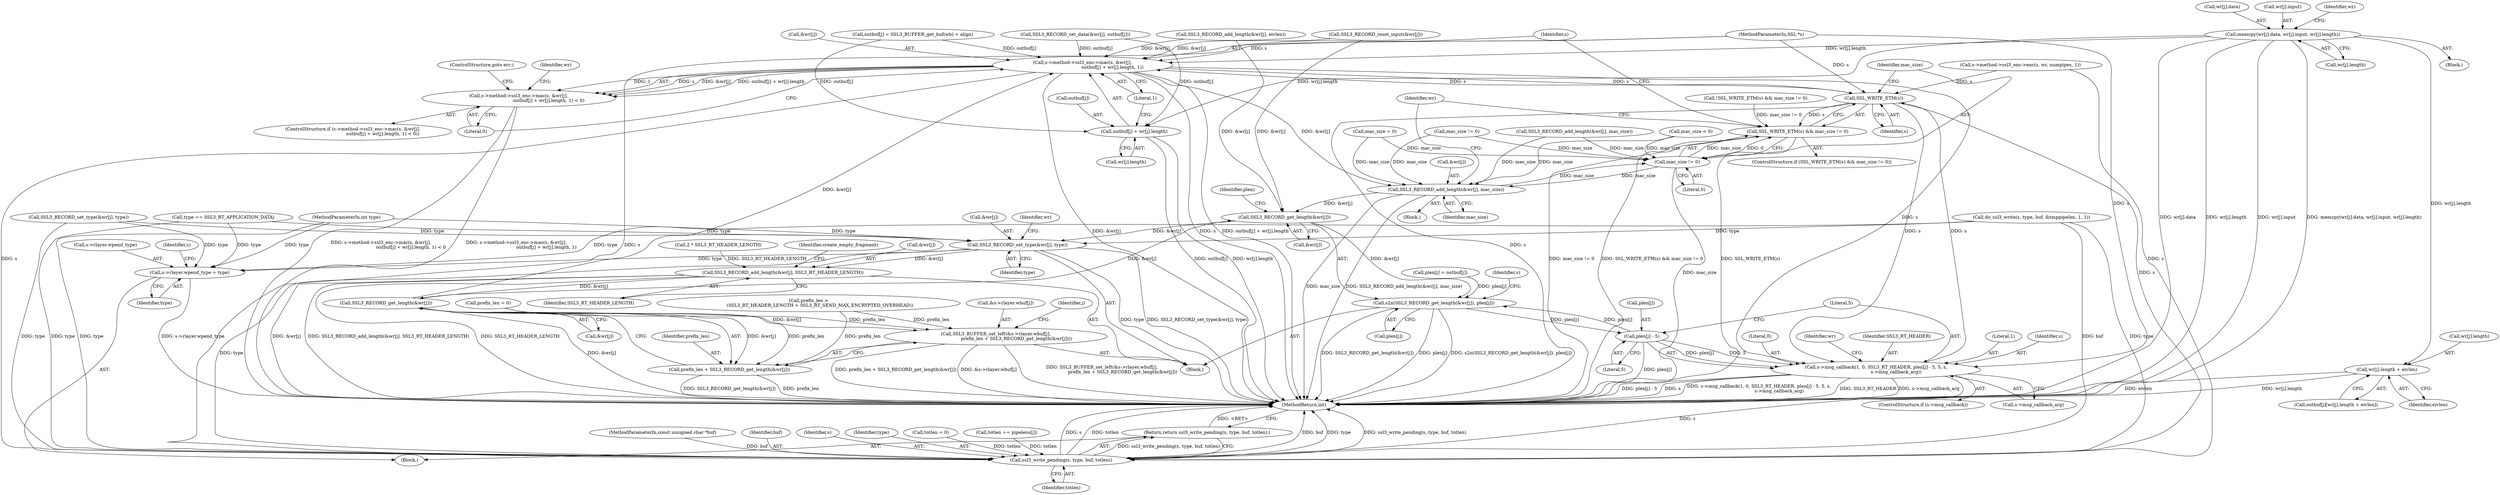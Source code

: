 digraph "0_openssl_4ad93618d26a3ea23d36ad5498ff4f59eff3a4d2@API" {
"1000666" [label="(Call,memcpy(wr[j].data, wr[j].input, wr[j].length))"];
"1000709" [label="(Call,wr[j].length + eivlen)"];
"1000776" [label="(Call,s->method->ssl3_enc->mac(s, &wr[j],\n                                          outbuf[j] + wr[j].length, 1))"];
"1000768" [label="(Call,SSL_WRITE_ETM(s))"];
"1000767" [label="(Call,SSL_WRITE_ETM(s) && mac_size != 0)"];
"1000813" [label="(Call,s->msg_callback(1, 0, SSL3_RT_HEADER, plen[j] - 5, 5, s,\n                            s->msg_callback_arg))"];
"1000899" [label="(Call,ssl3_write_pending(s, type, buf, totlen))"];
"1000898" [label="(Return,return ssl3_write_pending(s, type, buf, totlen);)"];
"1000775" [label="(Call,s->method->ssl3_enc->mac(s, &wr[j],\n                                          outbuf[j] + wr[j].length, 1) < 0)"];
"1000794" [label="(Call,SSL3_RECORD_add_length(&wr[j], mac_size))"];
"1000770" [label="(Call,mac_size != 0)"];
"1000801" [label="(Call,SSL3_RECORD_get_length(&wr[j]))"];
"1000800" [label="(Call,s2n(SSL3_RECORD_get_length(&wr[j]), plen[j]))"];
"1000817" [label="(Call,plen[j] - 5)"];
"1000827" [label="(Call,SSL3_RECORD_set_type(&wr[j], type))"];
"1000833" [label="(Call,SSL3_RECORD_add_length(&wr[j], SSL3_RT_HEADER_LENGTH))"];
"1000865" [label="(Call,SSL3_RECORD_get_length(&wr[j]))"];
"1000854" [label="(Call,SSL3_BUFFER_set_left(&s->rlayer.wbuf[j],\n                             prefix_len + SSL3_RECORD_get_length(&wr[j])))"];
"1000863" [label="(Call,prefix_len + SSL3_RECORD_get_length(&wr[j]))"];
"1000884" [label="(Call,s->rlayer.wpend_type = type)"];
"1000782" [label="(Call,outbuf[j] + wr[j].length)"];
"1000791" [label="(Literal,1)"];
"1000765" [label="(Block,)"];
"1000834" [label="(Call,&wr[j])"];
"1000794" [label="(Call,SSL3_RECORD_add_length(&wr[j], mac_size))"];
"1000884" [label="(Call,s->rlayer.wpend_type = type)"];
"1000767" [label="(Call,SSL_WRITE_ETM(s) && mac_size != 0)"];
"1000667" [label="(Call,wr[j].data)"];
"1000813" [label="(Call,s->msg_callback(1, 0, SSL3_RT_HEADER, plen[j] - 5, 5, s,\n                            s->msg_callback_arg))"];
"1000793" [label="(ControlStructure,goto err;)"];
"1000782" [label="(Call,outbuf[j] + wr[j].length)"];
"1000836" [label="(Identifier,wr)"];
"1000770" [label="(Call,mac_size != 0)"];
"1000705" [label="(Call,outbuf[j][wr[j].length + eivlen])"];
"1000131" [label="(MethodParameterIn,const unsigned char *buf)"];
"1000807" [label="(Identifier,plen)"];
"1000801" [label="(Call,SSL3_RECORD_get_length(&wr[j]))"];
"1000908" [label="(MethodReturn,int)"];
"1000273" [label="(Call,mac_size < 0)"];
"1000811" [label="(Identifier,s)"];
"1000800" [label="(Call,s2n(SSL3_RECORD_get_length(&wr[j]), plen[j]))"];
"1000741" [label="(Call,SSL3_RECORD_add_length(&wr[j], eivlen))"];
"1000865" [label="(Call,SSL3_RECORD_get_length(&wr[j]))"];
"1000733" [label="(Call,SSL3_RECORD_reset_input(&wr[j]))"];
"1000783" [label="(Call,outbuf[j])"];
"1000773" [label="(Block,)"];
"1000832" [label="(Identifier,type)"];
"1000815" [label="(Literal,0)"];
"1000902" [label="(Identifier,buf)"];
"1000768" [label="(Call,SSL_WRITE_ETM(s))"];
"1000775" [label="(Call,s->method->ssl3_enc->mac(s, &wr[j],\n                                          outbuf[j] + wr[j].length, 1) < 0)"];
"1000903" [label="(Identifier,totlen)"];
"1000838" [label="(Identifier,SSL3_RT_HEADER_LENGTH)"];
"1000823" [label="(Identifier,s)"];
"1000806" [label="(Call,plen[j])"];
"1000776" [label="(Call,s->method->ssl3_enc->mac(s, &wr[j],\n                                          outbuf[j] + wr[j].length, 1))"];
"1000900" [label="(Identifier,s)"];
"1000854" [label="(Call,SSL3_BUFFER_set_left(&s->rlayer.wbuf[j],\n                             prefix_len + SSL3_RECORD_get_length(&wr[j])))"];
"1000894" [label="(Identifier,s)"];
"1000802" [label="(Call,&wr[j])"];
"1000827" [label="(Call,SSL3_RECORD_set_type(&wr[j], type))"];
"1000146" [label="(Call,prefix_len = 0)"];
"1000359" [label="(Call,2 * SSL3_RT_HEADER_LENGTH)"];
"1000786" [label="(Call,wr[j].length)"];
"1000863" [label="(Call,prefix_len + SSL3_RECORD_get_length(&wr[j]))"];
"1000821" [label="(Literal,5)"];
"1000692" [label="(Call,mac_size != 0)"];
"1000774" [label="(ControlStructure,if (s->method->ssl3_enc->mac(s, &wr[j],\n                                          outbuf[j] + wr[j].length, 1) < 0))"];
"1000710" [label="(Call,wr[j].length)"];
"1000130" [label="(MethodParameterIn,int type)"];
"1000901" [label="(Identifier,type)"];
"1000129" [label="(MethodParameterIn,SSL *s)"];
"1000709" [label="(Call,wr[j].length + eivlen)"];
"1000688" [label="(Call,!SSL_WRITE_ETM(s) && mac_size != 0)"];
"1000677" [label="(Call,wr[j].length)"];
"1000824" [label="(Call,s->msg_callback_arg)"];
"1000898" [label="(Return,return ssl3_write_pending(s, type, buf, totlen);)"];
"1000797" [label="(Identifier,wr)"];
"1000818" [label="(Call,plen[j])"];
"1000809" [label="(ControlStructure,if (s->msg_callback))"];
"1000666" [label="(Call,memcpy(wr[j].data, wr[j].input, wr[j].length))"];
"1000298" [label="(Call,type == SSL3_RT_APPLICATION_DATA)"];
"1000322" [label="(Call,prefix_len >\n                (SSL3_RT_HEADER_LENGTH + SSL3_RT_SEND_MAX_ENCRYPTED_OVERHEAD))"];
"1000518" [label="(Call,totlen = 0)"];
"1000830" [label="(Identifier,wr)"];
"1000855" [label="(Call,&s->rlayer.wbuf[j])"];
"1000816" [label="(Identifier,SSL3_RT_HEADER)"];
"1000719" [label="(Call,SSL3_RECORD_add_length(&wr[j], mac_size))"];
"1000864" [label="(Identifier,prefix_len)"];
"1000890" [label="(Identifier,type)"];
"1000777" [label="(Identifier,s)"];
"1000639" [label="(Call,totlen += pipelens[j])"];
"1000665" [label="(Block,)"];
"1000715" [label="(Identifier,eivlen)"];
"1000833" [label="(Call,SSL3_RECORD_add_length(&wr[j], SSL3_RT_HEADER_LENGTH))"];
"1000672" [label="(Call,wr[j].input)"];
"1000828" [label="(Call,&wr[j])"];
"1000769" [label="(Identifier,s)"];
"1000135" [label="(Block,)"];
"1000817" [label="(Call,plen[j] - 5)"];
"1000866" [label="(Call,&wr[j])"];
"1000822" [label="(Literal,5)"];
"1000450" [label="(Call,outbuf[j] = SSL3_BUFFER_get_buf(wb) + align)"];
"1000814" [label="(Literal,1)"];
"1000261" [label="(Call,mac_size = 0)"];
"1000772" [label="(Literal,0)"];
"1000749" [label="(Call,s->method->ssl3_enc->enc(s, wr, numpipes, 1))"];
"1000764" [label="(Identifier,j)"];
"1000804" [label="(Identifier,wr)"];
"1000685" [label="(Identifier,wr)"];
"1000778" [label="(Call,&wr[j])"];
"1000799" [label="(Identifier,mac_size)"];
"1000545" [label="(Call,SSL3_RECORD_set_type(&wr[j], type))"];
"1000792" [label="(Literal,0)"];
"1000308" [label="(Call,do_ssl3_write(s, type, buf, &tmppipelen, 1, 1))"];
"1000885" [label="(Call,s->rlayer.wpend_type)"];
"1000596" [label="(Call,plen[j] = outbuf[j])"];
"1000725" [label="(Call,SSL3_RECORD_set_data(&wr[j], outbuf[j]))"];
"1000840" [label="(Identifier,create_empty_fragment)"];
"1000766" [label="(ControlStructure,if (SSL_WRITE_ETM(s) && mac_size != 0))"];
"1000899" [label="(Call,ssl3_write_pending(s, type, buf, totlen))"];
"1000795" [label="(Call,&wr[j])"];
"1000771" [label="(Identifier,mac_size)"];
"1000666" -> "1000665"  [label="AST: "];
"1000666" -> "1000677"  [label="CFG: "];
"1000667" -> "1000666"  [label="AST: "];
"1000672" -> "1000666"  [label="AST: "];
"1000677" -> "1000666"  [label="AST: "];
"1000685" -> "1000666"  [label="CFG: "];
"1000666" -> "1000908"  [label="DDG: wr[j].length"];
"1000666" -> "1000908"  [label="DDG: wr[j].input"];
"1000666" -> "1000908"  [label="DDG: memcpy(wr[j].data, wr[j].input, wr[j].length)"];
"1000666" -> "1000908"  [label="DDG: wr[j].data"];
"1000666" -> "1000709"  [label="DDG: wr[j].length"];
"1000666" -> "1000776"  [label="DDG: wr[j].length"];
"1000666" -> "1000782"  [label="DDG: wr[j].length"];
"1000709" -> "1000705"  [label="AST: "];
"1000709" -> "1000715"  [label="CFG: "];
"1000710" -> "1000709"  [label="AST: "];
"1000715" -> "1000709"  [label="AST: "];
"1000705" -> "1000709"  [label="CFG: "];
"1000709" -> "1000908"  [label="DDG: eivlen"];
"1000709" -> "1000908"  [label="DDG: wr[j].length"];
"1000776" -> "1000775"  [label="AST: "];
"1000776" -> "1000791"  [label="CFG: "];
"1000777" -> "1000776"  [label="AST: "];
"1000778" -> "1000776"  [label="AST: "];
"1000782" -> "1000776"  [label="AST: "];
"1000791" -> "1000776"  [label="AST: "];
"1000792" -> "1000776"  [label="CFG: "];
"1000776" -> "1000908"  [label="DDG: outbuf[j] + wr[j].length"];
"1000776" -> "1000908"  [label="DDG: s"];
"1000776" -> "1000908"  [label="DDG: &wr[j]"];
"1000776" -> "1000768"  [label="DDG: s"];
"1000776" -> "1000775"  [label="DDG: s"];
"1000776" -> "1000775"  [label="DDG: &wr[j]"];
"1000776" -> "1000775"  [label="DDG: outbuf[j] + wr[j].length"];
"1000776" -> "1000775"  [label="DDG: 1"];
"1000768" -> "1000776"  [label="DDG: s"];
"1000129" -> "1000776"  [label="DDG: s"];
"1000741" -> "1000776"  [label="DDG: &wr[j]"];
"1000865" -> "1000776"  [label="DDG: &wr[j]"];
"1000733" -> "1000776"  [label="DDG: &wr[j]"];
"1000725" -> "1000776"  [label="DDG: outbuf[j]"];
"1000450" -> "1000776"  [label="DDG: outbuf[j]"];
"1000776" -> "1000794"  [label="DDG: &wr[j]"];
"1000776" -> "1000813"  [label="DDG: s"];
"1000776" -> "1000899"  [label="DDG: s"];
"1000768" -> "1000767"  [label="AST: "];
"1000768" -> "1000769"  [label="CFG: "];
"1000769" -> "1000768"  [label="AST: "];
"1000771" -> "1000768"  [label="CFG: "];
"1000767" -> "1000768"  [label="CFG: "];
"1000768" -> "1000908"  [label="DDG: s"];
"1000768" -> "1000767"  [label="DDG: s"];
"1000813" -> "1000768"  [label="DDG: s"];
"1000749" -> "1000768"  [label="DDG: s"];
"1000129" -> "1000768"  [label="DDG: s"];
"1000768" -> "1000813"  [label="DDG: s"];
"1000768" -> "1000899"  [label="DDG: s"];
"1000767" -> "1000766"  [label="AST: "];
"1000767" -> "1000770"  [label="CFG: "];
"1000770" -> "1000767"  [label="AST: "];
"1000777" -> "1000767"  [label="CFG: "];
"1000804" -> "1000767"  [label="CFG: "];
"1000767" -> "1000908"  [label="DDG: SSL_WRITE_ETM(s) && mac_size != 0"];
"1000767" -> "1000908"  [label="DDG: mac_size != 0"];
"1000767" -> "1000908"  [label="DDG: SSL_WRITE_ETM(s)"];
"1000688" -> "1000767"  [label="DDG: mac_size != 0"];
"1000770" -> "1000767"  [label="DDG: mac_size"];
"1000770" -> "1000767"  [label="DDG: 0"];
"1000813" -> "1000809"  [label="AST: "];
"1000813" -> "1000824"  [label="CFG: "];
"1000814" -> "1000813"  [label="AST: "];
"1000815" -> "1000813"  [label="AST: "];
"1000816" -> "1000813"  [label="AST: "];
"1000817" -> "1000813"  [label="AST: "];
"1000822" -> "1000813"  [label="AST: "];
"1000823" -> "1000813"  [label="AST: "];
"1000824" -> "1000813"  [label="AST: "];
"1000830" -> "1000813"  [label="CFG: "];
"1000813" -> "1000908"  [label="DDG: SSL3_RT_HEADER"];
"1000813" -> "1000908"  [label="DDG: s->msg_callback_arg"];
"1000813" -> "1000908"  [label="DDG: plen[j] - 5"];
"1000813" -> "1000908"  [label="DDG: s"];
"1000813" -> "1000908"  [label="DDG: s->msg_callback(1, 0, SSL3_RT_HEADER, plen[j] - 5, 5, s,\n                            s->msg_callback_arg)"];
"1000817" -> "1000813"  [label="DDG: plen[j]"];
"1000817" -> "1000813"  [label="DDG: 5"];
"1000129" -> "1000813"  [label="DDG: s"];
"1000813" -> "1000899"  [label="DDG: s"];
"1000899" -> "1000898"  [label="AST: "];
"1000899" -> "1000903"  [label="CFG: "];
"1000900" -> "1000899"  [label="AST: "];
"1000901" -> "1000899"  [label="AST: "];
"1000902" -> "1000899"  [label="AST: "];
"1000903" -> "1000899"  [label="AST: "];
"1000898" -> "1000899"  [label="CFG: "];
"1000899" -> "1000908"  [label="DDG: ssl3_write_pending(s, type, buf, totlen)"];
"1000899" -> "1000908"  [label="DDG: s"];
"1000899" -> "1000908"  [label="DDG: totlen"];
"1000899" -> "1000908"  [label="DDG: buf"];
"1000899" -> "1000908"  [label="DDG: type"];
"1000899" -> "1000898"  [label="DDG: ssl3_write_pending(s, type, buf, totlen)"];
"1000749" -> "1000899"  [label="DDG: s"];
"1000129" -> "1000899"  [label="DDG: s"];
"1000130" -> "1000899"  [label="DDG: type"];
"1000298" -> "1000899"  [label="DDG: type"];
"1000827" -> "1000899"  [label="DDG: type"];
"1000545" -> "1000899"  [label="DDG: type"];
"1000308" -> "1000899"  [label="DDG: type"];
"1000308" -> "1000899"  [label="DDG: buf"];
"1000131" -> "1000899"  [label="DDG: buf"];
"1000639" -> "1000899"  [label="DDG: totlen"];
"1000518" -> "1000899"  [label="DDG: totlen"];
"1000898" -> "1000135"  [label="AST: "];
"1000908" -> "1000898"  [label="CFG: "];
"1000898" -> "1000908"  [label="DDG: <RET>"];
"1000775" -> "1000774"  [label="AST: "];
"1000775" -> "1000792"  [label="CFG: "];
"1000792" -> "1000775"  [label="AST: "];
"1000793" -> "1000775"  [label="CFG: "];
"1000797" -> "1000775"  [label="CFG: "];
"1000775" -> "1000908"  [label="DDG: s->method->ssl3_enc->mac(s, &wr[j],\n                                          outbuf[j] + wr[j].length, 1)"];
"1000775" -> "1000908"  [label="DDG: s->method->ssl3_enc->mac(s, &wr[j],\n                                          outbuf[j] + wr[j].length, 1) < 0"];
"1000794" -> "1000773"  [label="AST: "];
"1000794" -> "1000799"  [label="CFG: "];
"1000795" -> "1000794"  [label="AST: "];
"1000799" -> "1000794"  [label="AST: "];
"1000804" -> "1000794"  [label="CFG: "];
"1000794" -> "1000908"  [label="DDG: mac_size"];
"1000794" -> "1000908"  [label="DDG: SSL3_RECORD_add_length(&wr[j], mac_size)"];
"1000794" -> "1000770"  [label="DDG: mac_size"];
"1000692" -> "1000794"  [label="DDG: mac_size"];
"1000719" -> "1000794"  [label="DDG: mac_size"];
"1000261" -> "1000794"  [label="DDG: mac_size"];
"1000770" -> "1000794"  [label="DDG: mac_size"];
"1000273" -> "1000794"  [label="DDG: mac_size"];
"1000794" -> "1000801"  [label="DDG: &wr[j]"];
"1000770" -> "1000772"  [label="CFG: "];
"1000771" -> "1000770"  [label="AST: "];
"1000772" -> "1000770"  [label="AST: "];
"1000770" -> "1000908"  [label="DDG: mac_size"];
"1000692" -> "1000770"  [label="DDG: mac_size"];
"1000719" -> "1000770"  [label="DDG: mac_size"];
"1000261" -> "1000770"  [label="DDG: mac_size"];
"1000273" -> "1000770"  [label="DDG: mac_size"];
"1000801" -> "1000800"  [label="AST: "];
"1000801" -> "1000802"  [label="CFG: "];
"1000802" -> "1000801"  [label="AST: "];
"1000807" -> "1000801"  [label="CFG: "];
"1000801" -> "1000800"  [label="DDG: &wr[j]"];
"1000741" -> "1000801"  [label="DDG: &wr[j]"];
"1000865" -> "1000801"  [label="DDG: &wr[j]"];
"1000733" -> "1000801"  [label="DDG: &wr[j]"];
"1000801" -> "1000827"  [label="DDG: &wr[j]"];
"1000800" -> "1000765"  [label="AST: "];
"1000800" -> "1000806"  [label="CFG: "];
"1000806" -> "1000800"  [label="AST: "];
"1000811" -> "1000800"  [label="CFG: "];
"1000800" -> "1000908"  [label="DDG: plen[j]"];
"1000800" -> "1000908"  [label="DDG: s2n(SSL3_RECORD_get_length(&wr[j]), plen[j])"];
"1000800" -> "1000908"  [label="DDG: SSL3_RECORD_get_length(&wr[j])"];
"1000596" -> "1000800"  [label="DDG: plen[j]"];
"1000817" -> "1000800"  [label="DDG: plen[j]"];
"1000800" -> "1000817"  [label="DDG: plen[j]"];
"1000817" -> "1000821"  [label="CFG: "];
"1000818" -> "1000817"  [label="AST: "];
"1000821" -> "1000817"  [label="AST: "];
"1000822" -> "1000817"  [label="CFG: "];
"1000817" -> "1000908"  [label="DDG: plen[j]"];
"1000827" -> "1000765"  [label="AST: "];
"1000827" -> "1000832"  [label="CFG: "];
"1000828" -> "1000827"  [label="AST: "];
"1000832" -> "1000827"  [label="AST: "];
"1000836" -> "1000827"  [label="CFG: "];
"1000827" -> "1000908"  [label="DDG: SSL3_RECORD_set_type(&wr[j], type)"];
"1000827" -> "1000908"  [label="DDG: type"];
"1000298" -> "1000827"  [label="DDG: type"];
"1000545" -> "1000827"  [label="DDG: type"];
"1000308" -> "1000827"  [label="DDG: type"];
"1000130" -> "1000827"  [label="DDG: type"];
"1000827" -> "1000833"  [label="DDG: &wr[j]"];
"1000827" -> "1000884"  [label="DDG: type"];
"1000833" -> "1000765"  [label="AST: "];
"1000833" -> "1000838"  [label="CFG: "];
"1000834" -> "1000833"  [label="AST: "];
"1000838" -> "1000833"  [label="AST: "];
"1000840" -> "1000833"  [label="CFG: "];
"1000833" -> "1000908"  [label="DDG: SSL3_RT_HEADER_LENGTH"];
"1000833" -> "1000908"  [label="DDG: &wr[j]"];
"1000833" -> "1000908"  [label="DDG: SSL3_RECORD_add_length(&wr[j], SSL3_RT_HEADER_LENGTH)"];
"1000359" -> "1000833"  [label="DDG: SSL3_RT_HEADER_LENGTH"];
"1000833" -> "1000865"  [label="DDG: &wr[j]"];
"1000865" -> "1000863"  [label="AST: "];
"1000865" -> "1000866"  [label="CFG: "];
"1000866" -> "1000865"  [label="AST: "];
"1000863" -> "1000865"  [label="CFG: "];
"1000865" -> "1000908"  [label="DDG: &wr[j]"];
"1000865" -> "1000854"  [label="DDG: &wr[j]"];
"1000865" -> "1000863"  [label="DDG: &wr[j]"];
"1000854" -> "1000765"  [label="AST: "];
"1000854" -> "1000863"  [label="CFG: "];
"1000855" -> "1000854"  [label="AST: "];
"1000863" -> "1000854"  [label="AST: "];
"1000764" -> "1000854"  [label="CFG: "];
"1000854" -> "1000908"  [label="DDG: &s->rlayer.wbuf[j]"];
"1000854" -> "1000908"  [label="DDG: SSL3_BUFFER_set_left(&s->rlayer.wbuf[j],\n                             prefix_len + SSL3_RECORD_get_length(&wr[j]))"];
"1000854" -> "1000908"  [label="DDG: prefix_len + SSL3_RECORD_get_length(&wr[j])"];
"1000322" -> "1000854"  [label="DDG: prefix_len"];
"1000146" -> "1000854"  [label="DDG: prefix_len"];
"1000864" -> "1000863"  [label="AST: "];
"1000863" -> "1000908"  [label="DDG: SSL3_RECORD_get_length(&wr[j])"];
"1000863" -> "1000908"  [label="DDG: prefix_len"];
"1000322" -> "1000863"  [label="DDG: prefix_len"];
"1000146" -> "1000863"  [label="DDG: prefix_len"];
"1000884" -> "1000135"  [label="AST: "];
"1000884" -> "1000890"  [label="CFG: "];
"1000885" -> "1000884"  [label="AST: "];
"1000890" -> "1000884"  [label="AST: "];
"1000894" -> "1000884"  [label="CFG: "];
"1000884" -> "1000908"  [label="DDG: s->rlayer.wpend_type"];
"1000298" -> "1000884"  [label="DDG: type"];
"1000545" -> "1000884"  [label="DDG: type"];
"1000308" -> "1000884"  [label="DDG: type"];
"1000130" -> "1000884"  [label="DDG: type"];
"1000782" -> "1000786"  [label="CFG: "];
"1000783" -> "1000782"  [label="AST: "];
"1000786" -> "1000782"  [label="AST: "];
"1000791" -> "1000782"  [label="CFG: "];
"1000782" -> "1000908"  [label="DDG: outbuf[j]"];
"1000782" -> "1000908"  [label="DDG: wr[j].length"];
"1000725" -> "1000782"  [label="DDG: outbuf[j]"];
"1000450" -> "1000782"  [label="DDG: outbuf[j]"];
}

